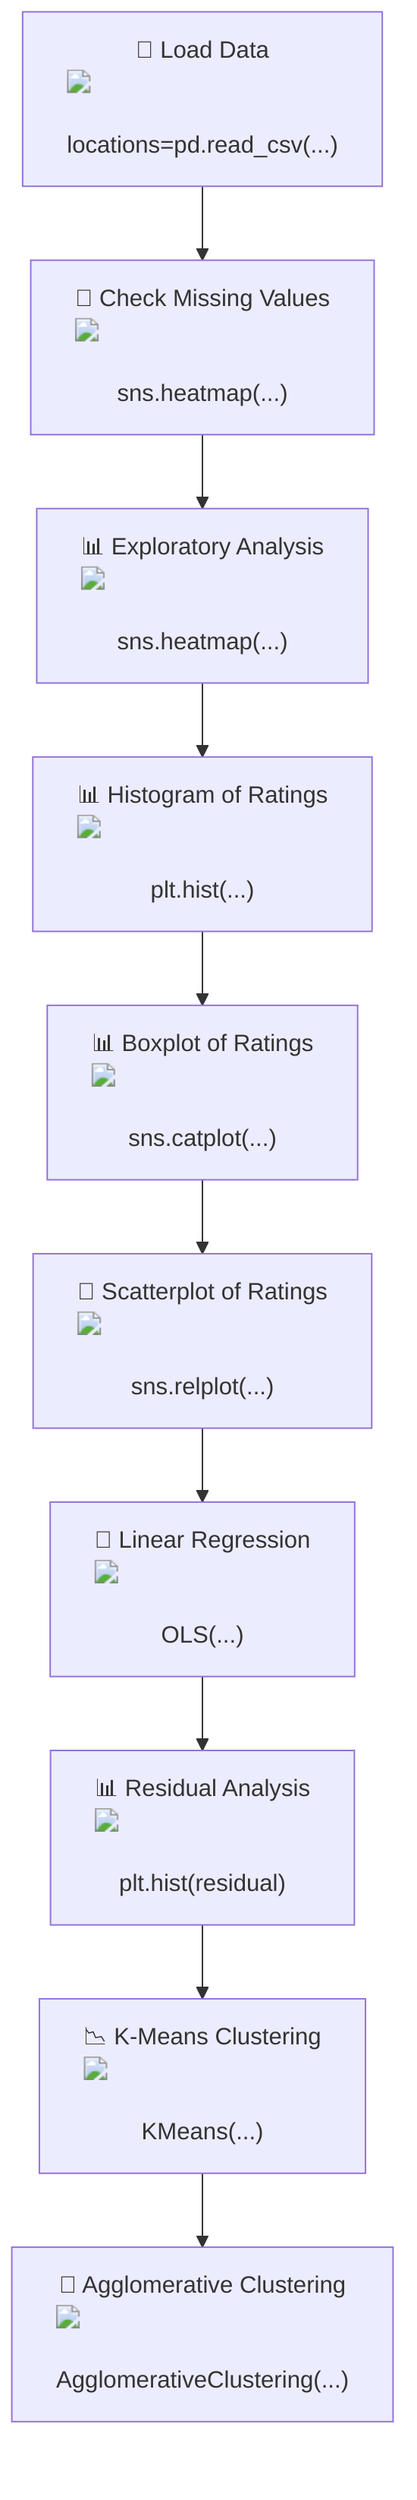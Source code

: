 flowchart TD
    A["📁 Load Data <img src='dummy_plots/hist_template.svg'/> <br/> locations=pd.read_csv(...)"] --> B["🧪 Check Missing Values <img src='icons/database.svg'/> <br/> sns.heatmap(...)"]
    B --> C["📊 Exploratory Analysis <img src='dummy_plots/heatmap_template.svg'/> <br/> sns.heatmap(...)"]
    C --> D["📊 Histogram of Ratings <img src='dummy_plots/hist_template.svg'/> <br/> plt.hist(...)"]
    D --> E["📊 Boxplot of Ratings <img src='dummy_plots/boxplot_template.svg'/> <br/> sns.catplot(...)"]
    E --> F["📍 Scatterplot of Ratings <img src='dummy_plots/scatter_plot_template.svg'/> <br/> sns.relplot(...)"]
    F --> G["🧠 Linear Regression <img src='icons/brain.svg'/> <br/> OLS(...)"]
    G --> H["📊 Residual Analysis <img src='dummy_plots/hist_template.svg'/> <br/> plt.hist(residual)"]
    H --> I["📉 K-Means Clustering <img src='icons/brain.svg'/> <br/> KMeans(...)"]
    I --> J["🧬 Agglomerative Clustering <img src='icons/brain.svg'/> <br/> AgglomerativeClustering(...)"]